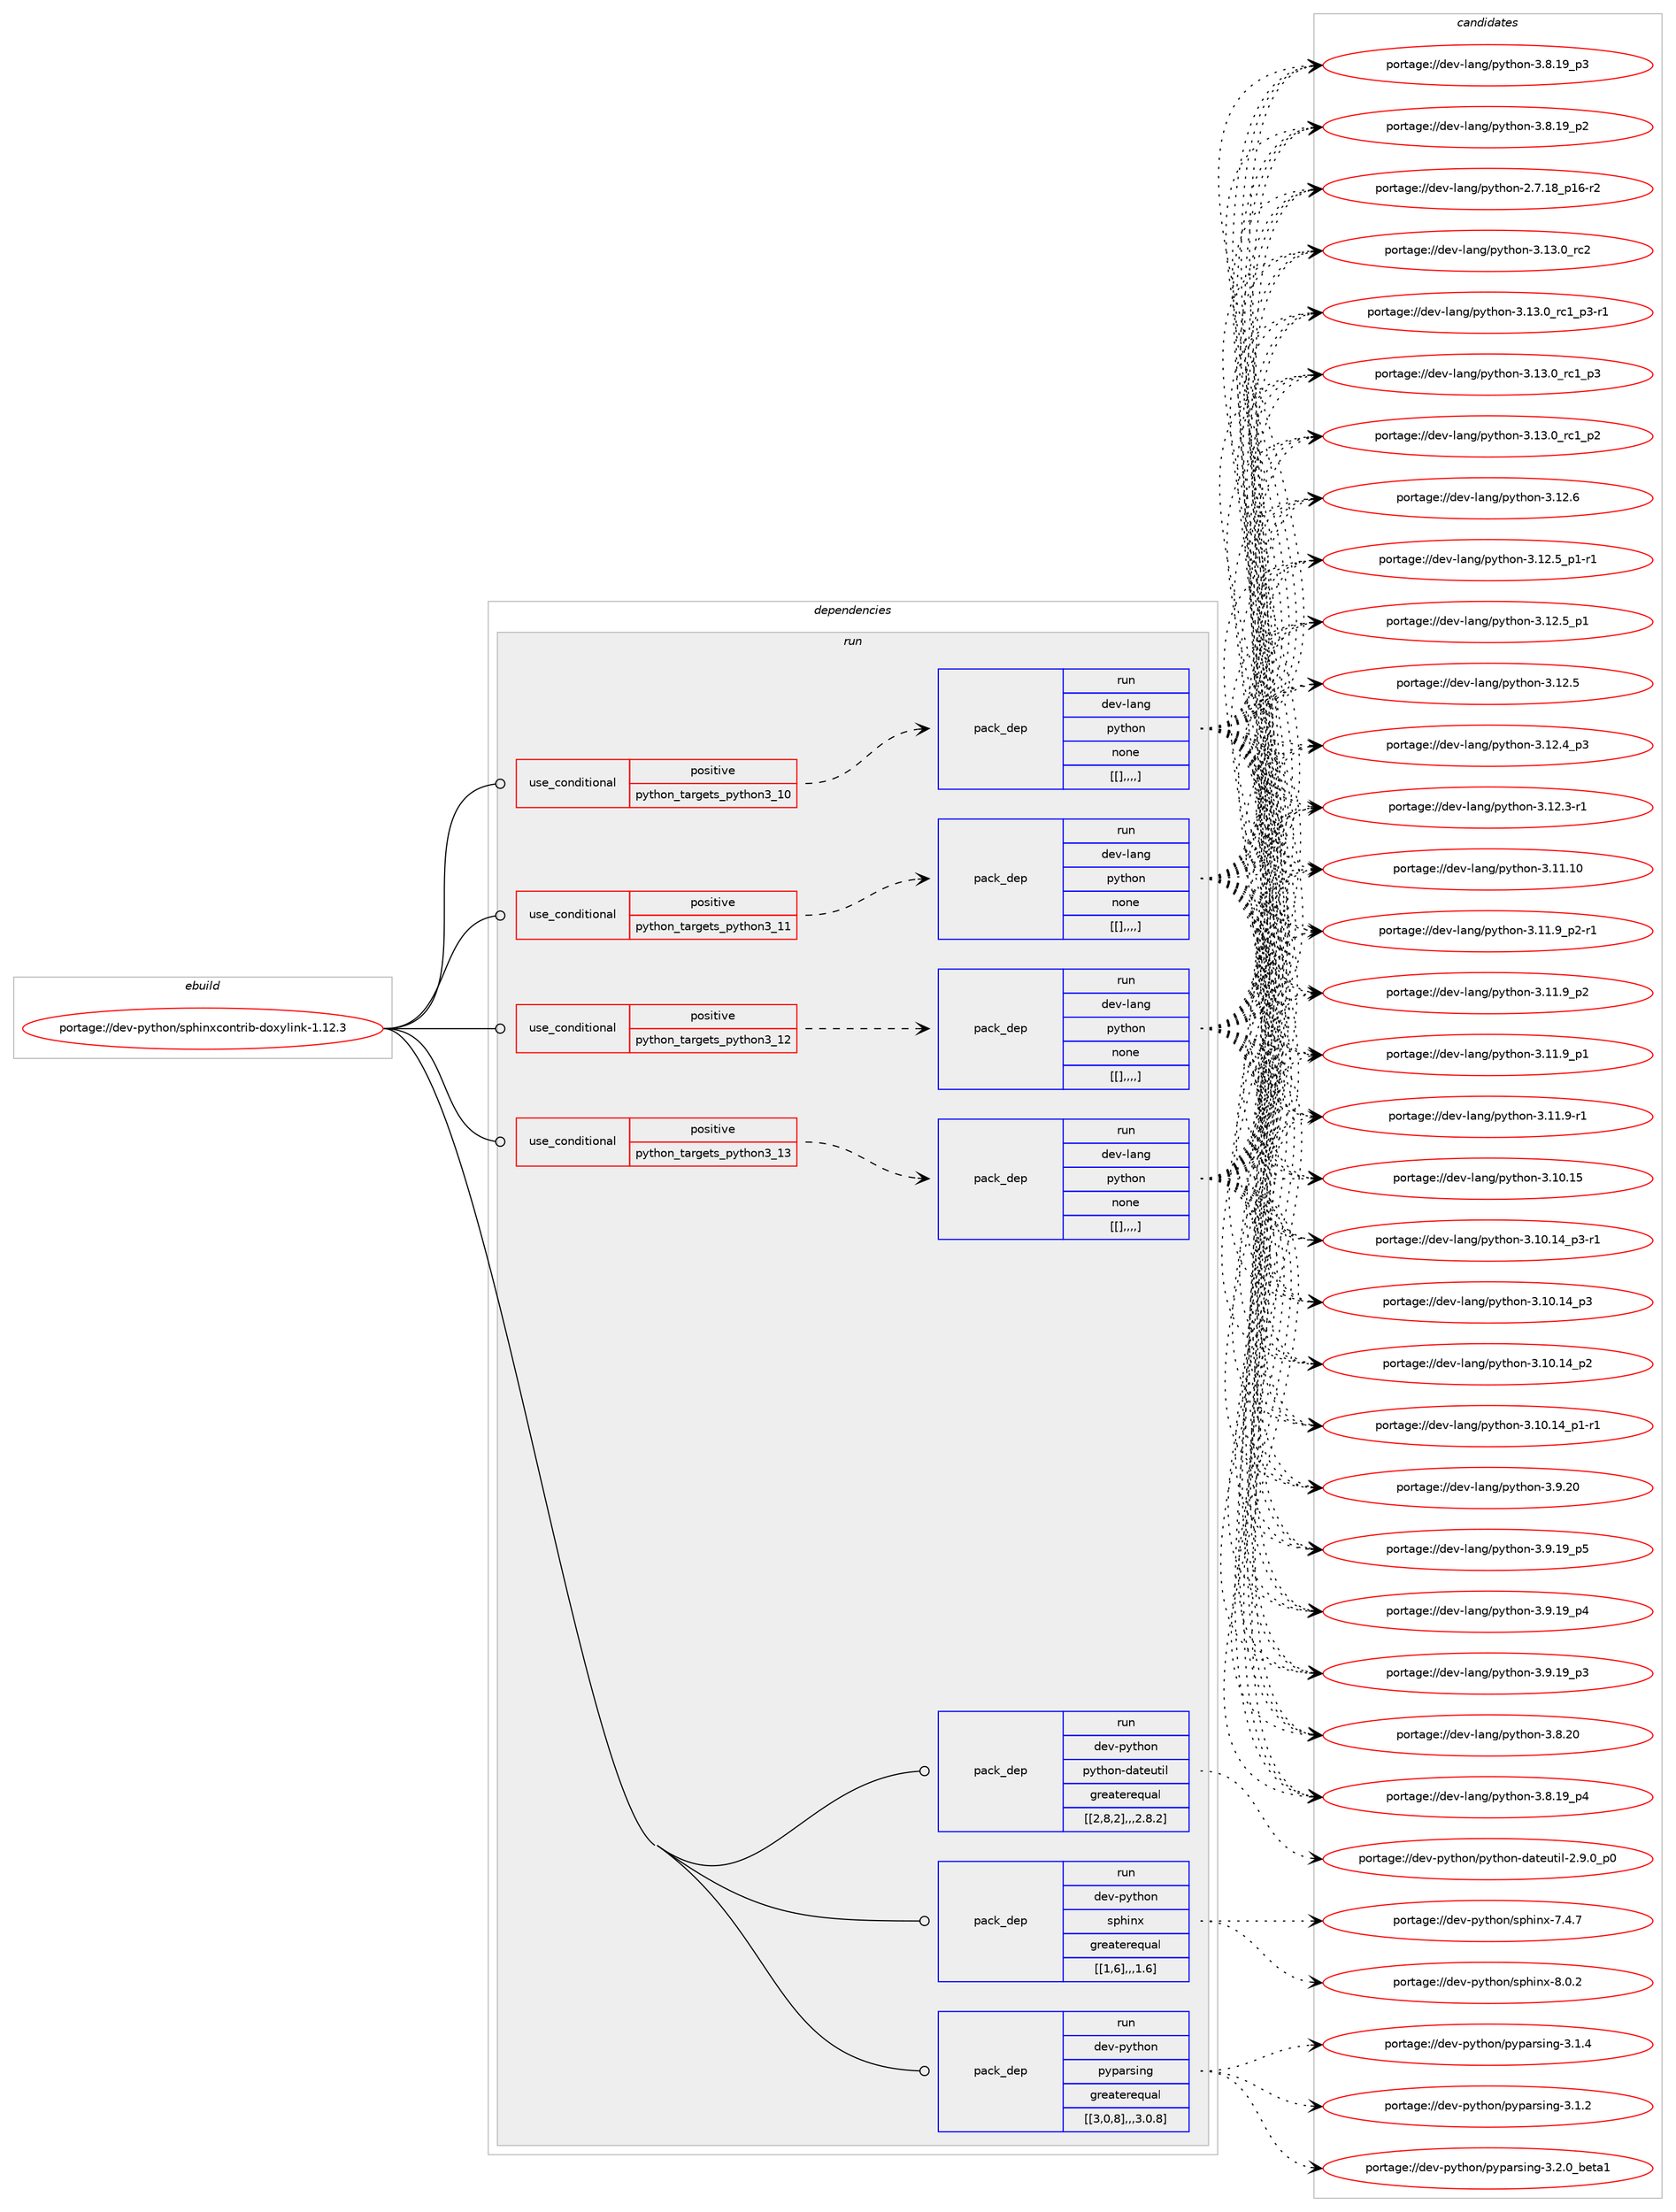 digraph prolog {

# *************
# Graph options
# *************

newrank=true;
concentrate=true;
compound=true;
graph [rankdir=LR,fontname=Helvetica,fontsize=10,ranksep=1.5];#, ranksep=2.5, nodesep=0.2];
edge  [arrowhead=vee];
node  [fontname=Helvetica,fontsize=10];

# **********
# The ebuild
# **********

subgraph cluster_leftcol {
color=gray;
label=<<i>ebuild</i>>;
id [label="portage://dev-python/sphinxcontrib-doxylink-1.12.3", color=red, width=4, href="../dev-python/sphinxcontrib-doxylink-1.12.3.svg"];
}

# ****************
# The dependencies
# ****************

subgraph cluster_midcol {
color=gray;
label=<<i>dependencies</i>>;
subgraph cluster_compile {
fillcolor="#eeeeee";
style=filled;
label=<<i>compile</i>>;
}
subgraph cluster_compileandrun {
fillcolor="#eeeeee";
style=filled;
label=<<i>compile and run</i>>;
}
subgraph cluster_run {
fillcolor="#eeeeee";
style=filled;
label=<<i>run</i>>;
subgraph cond40908 {
dependency166258 [label=<<TABLE BORDER="0" CELLBORDER="1" CELLSPACING="0" CELLPADDING="4"><TR><TD ROWSPAN="3" CELLPADDING="10">use_conditional</TD></TR><TR><TD>positive</TD></TR><TR><TD>python_targets_python3_10</TD></TR></TABLE>>, shape=none, color=red];
subgraph pack124089 {
dependency166259 [label=<<TABLE BORDER="0" CELLBORDER="1" CELLSPACING="0" CELLPADDING="4" WIDTH="220"><TR><TD ROWSPAN="6" CELLPADDING="30">pack_dep</TD></TR><TR><TD WIDTH="110">run</TD></TR><TR><TD>dev-lang</TD></TR><TR><TD>python</TD></TR><TR><TD>none</TD></TR><TR><TD>[[],,,,]</TD></TR></TABLE>>, shape=none, color=blue];
}
dependency166258:e -> dependency166259:w [weight=20,style="dashed",arrowhead="vee"];
}
id:e -> dependency166258:w [weight=20,style="solid",arrowhead="odot"];
subgraph cond40909 {
dependency166260 [label=<<TABLE BORDER="0" CELLBORDER="1" CELLSPACING="0" CELLPADDING="4"><TR><TD ROWSPAN="3" CELLPADDING="10">use_conditional</TD></TR><TR><TD>positive</TD></TR><TR><TD>python_targets_python3_11</TD></TR></TABLE>>, shape=none, color=red];
subgraph pack124090 {
dependency166261 [label=<<TABLE BORDER="0" CELLBORDER="1" CELLSPACING="0" CELLPADDING="4" WIDTH="220"><TR><TD ROWSPAN="6" CELLPADDING="30">pack_dep</TD></TR><TR><TD WIDTH="110">run</TD></TR><TR><TD>dev-lang</TD></TR><TR><TD>python</TD></TR><TR><TD>none</TD></TR><TR><TD>[[],,,,]</TD></TR></TABLE>>, shape=none, color=blue];
}
dependency166260:e -> dependency166261:w [weight=20,style="dashed",arrowhead="vee"];
}
id:e -> dependency166260:w [weight=20,style="solid",arrowhead="odot"];
subgraph cond40910 {
dependency166262 [label=<<TABLE BORDER="0" CELLBORDER="1" CELLSPACING="0" CELLPADDING="4"><TR><TD ROWSPAN="3" CELLPADDING="10">use_conditional</TD></TR><TR><TD>positive</TD></TR><TR><TD>python_targets_python3_12</TD></TR></TABLE>>, shape=none, color=red];
subgraph pack124091 {
dependency166263 [label=<<TABLE BORDER="0" CELLBORDER="1" CELLSPACING="0" CELLPADDING="4" WIDTH="220"><TR><TD ROWSPAN="6" CELLPADDING="30">pack_dep</TD></TR><TR><TD WIDTH="110">run</TD></TR><TR><TD>dev-lang</TD></TR><TR><TD>python</TD></TR><TR><TD>none</TD></TR><TR><TD>[[],,,,]</TD></TR></TABLE>>, shape=none, color=blue];
}
dependency166262:e -> dependency166263:w [weight=20,style="dashed",arrowhead="vee"];
}
id:e -> dependency166262:w [weight=20,style="solid",arrowhead="odot"];
subgraph cond40911 {
dependency166264 [label=<<TABLE BORDER="0" CELLBORDER="1" CELLSPACING="0" CELLPADDING="4"><TR><TD ROWSPAN="3" CELLPADDING="10">use_conditional</TD></TR><TR><TD>positive</TD></TR><TR><TD>python_targets_python3_13</TD></TR></TABLE>>, shape=none, color=red];
subgraph pack124092 {
dependency166265 [label=<<TABLE BORDER="0" CELLBORDER="1" CELLSPACING="0" CELLPADDING="4" WIDTH="220"><TR><TD ROWSPAN="6" CELLPADDING="30">pack_dep</TD></TR><TR><TD WIDTH="110">run</TD></TR><TR><TD>dev-lang</TD></TR><TR><TD>python</TD></TR><TR><TD>none</TD></TR><TR><TD>[[],,,,]</TD></TR></TABLE>>, shape=none, color=blue];
}
dependency166264:e -> dependency166265:w [weight=20,style="dashed",arrowhead="vee"];
}
id:e -> dependency166264:w [weight=20,style="solid",arrowhead="odot"];
subgraph pack124093 {
dependency166266 [label=<<TABLE BORDER="0" CELLBORDER="1" CELLSPACING="0" CELLPADDING="4" WIDTH="220"><TR><TD ROWSPAN="6" CELLPADDING="30">pack_dep</TD></TR><TR><TD WIDTH="110">run</TD></TR><TR><TD>dev-python</TD></TR><TR><TD>pyparsing</TD></TR><TR><TD>greaterequal</TD></TR><TR><TD>[[3,0,8],,,3.0.8]</TD></TR></TABLE>>, shape=none, color=blue];
}
id:e -> dependency166266:w [weight=20,style="solid",arrowhead="odot"];
subgraph pack124094 {
dependency166267 [label=<<TABLE BORDER="0" CELLBORDER="1" CELLSPACING="0" CELLPADDING="4" WIDTH="220"><TR><TD ROWSPAN="6" CELLPADDING="30">pack_dep</TD></TR><TR><TD WIDTH="110">run</TD></TR><TR><TD>dev-python</TD></TR><TR><TD>python-dateutil</TD></TR><TR><TD>greaterequal</TD></TR><TR><TD>[[2,8,2],,,2.8.2]</TD></TR></TABLE>>, shape=none, color=blue];
}
id:e -> dependency166267:w [weight=20,style="solid",arrowhead="odot"];
subgraph pack124095 {
dependency166268 [label=<<TABLE BORDER="0" CELLBORDER="1" CELLSPACING="0" CELLPADDING="4" WIDTH="220"><TR><TD ROWSPAN="6" CELLPADDING="30">pack_dep</TD></TR><TR><TD WIDTH="110">run</TD></TR><TR><TD>dev-python</TD></TR><TR><TD>sphinx</TD></TR><TR><TD>greaterequal</TD></TR><TR><TD>[[1,6],,,1.6]</TD></TR></TABLE>>, shape=none, color=blue];
}
id:e -> dependency166268:w [weight=20,style="solid",arrowhead="odot"];
}
}

# **************
# The candidates
# **************

subgraph cluster_choices {
rank=same;
color=gray;
label=<<i>candidates</i>>;

subgraph choice124089 {
color=black;
nodesep=1;
choice10010111845108971101034711212111610411111045514649514648951149950 [label="portage://dev-lang/python-3.13.0_rc2", color=red, width=4,href="../dev-lang/python-3.13.0_rc2.svg"];
choice1001011184510897110103471121211161041111104551464951464895114994995112514511449 [label="portage://dev-lang/python-3.13.0_rc1_p3-r1", color=red, width=4,href="../dev-lang/python-3.13.0_rc1_p3-r1.svg"];
choice100101118451089711010347112121116104111110455146495146489511499499511251 [label="portage://dev-lang/python-3.13.0_rc1_p3", color=red, width=4,href="../dev-lang/python-3.13.0_rc1_p3.svg"];
choice100101118451089711010347112121116104111110455146495146489511499499511250 [label="portage://dev-lang/python-3.13.0_rc1_p2", color=red, width=4,href="../dev-lang/python-3.13.0_rc1_p2.svg"];
choice10010111845108971101034711212111610411111045514649504654 [label="portage://dev-lang/python-3.12.6", color=red, width=4,href="../dev-lang/python-3.12.6.svg"];
choice1001011184510897110103471121211161041111104551464950465395112494511449 [label="portage://dev-lang/python-3.12.5_p1-r1", color=red, width=4,href="../dev-lang/python-3.12.5_p1-r1.svg"];
choice100101118451089711010347112121116104111110455146495046539511249 [label="portage://dev-lang/python-3.12.5_p1", color=red, width=4,href="../dev-lang/python-3.12.5_p1.svg"];
choice10010111845108971101034711212111610411111045514649504653 [label="portage://dev-lang/python-3.12.5", color=red, width=4,href="../dev-lang/python-3.12.5.svg"];
choice100101118451089711010347112121116104111110455146495046529511251 [label="portage://dev-lang/python-3.12.4_p3", color=red, width=4,href="../dev-lang/python-3.12.4_p3.svg"];
choice100101118451089711010347112121116104111110455146495046514511449 [label="portage://dev-lang/python-3.12.3-r1", color=red, width=4,href="../dev-lang/python-3.12.3-r1.svg"];
choice1001011184510897110103471121211161041111104551464949464948 [label="portage://dev-lang/python-3.11.10", color=red, width=4,href="../dev-lang/python-3.11.10.svg"];
choice1001011184510897110103471121211161041111104551464949465795112504511449 [label="portage://dev-lang/python-3.11.9_p2-r1", color=red, width=4,href="../dev-lang/python-3.11.9_p2-r1.svg"];
choice100101118451089711010347112121116104111110455146494946579511250 [label="portage://dev-lang/python-3.11.9_p2", color=red, width=4,href="../dev-lang/python-3.11.9_p2.svg"];
choice100101118451089711010347112121116104111110455146494946579511249 [label="portage://dev-lang/python-3.11.9_p1", color=red, width=4,href="../dev-lang/python-3.11.9_p1.svg"];
choice100101118451089711010347112121116104111110455146494946574511449 [label="portage://dev-lang/python-3.11.9-r1", color=red, width=4,href="../dev-lang/python-3.11.9-r1.svg"];
choice1001011184510897110103471121211161041111104551464948464953 [label="portage://dev-lang/python-3.10.15", color=red, width=4,href="../dev-lang/python-3.10.15.svg"];
choice100101118451089711010347112121116104111110455146494846495295112514511449 [label="portage://dev-lang/python-3.10.14_p3-r1", color=red, width=4,href="../dev-lang/python-3.10.14_p3-r1.svg"];
choice10010111845108971101034711212111610411111045514649484649529511251 [label="portage://dev-lang/python-3.10.14_p3", color=red, width=4,href="../dev-lang/python-3.10.14_p3.svg"];
choice10010111845108971101034711212111610411111045514649484649529511250 [label="portage://dev-lang/python-3.10.14_p2", color=red, width=4,href="../dev-lang/python-3.10.14_p2.svg"];
choice100101118451089711010347112121116104111110455146494846495295112494511449 [label="portage://dev-lang/python-3.10.14_p1-r1", color=red, width=4,href="../dev-lang/python-3.10.14_p1-r1.svg"];
choice10010111845108971101034711212111610411111045514657465048 [label="portage://dev-lang/python-3.9.20", color=red, width=4,href="../dev-lang/python-3.9.20.svg"];
choice100101118451089711010347112121116104111110455146574649579511253 [label="portage://dev-lang/python-3.9.19_p5", color=red, width=4,href="../dev-lang/python-3.9.19_p5.svg"];
choice100101118451089711010347112121116104111110455146574649579511252 [label="portage://dev-lang/python-3.9.19_p4", color=red, width=4,href="../dev-lang/python-3.9.19_p4.svg"];
choice100101118451089711010347112121116104111110455146574649579511251 [label="portage://dev-lang/python-3.9.19_p3", color=red, width=4,href="../dev-lang/python-3.9.19_p3.svg"];
choice10010111845108971101034711212111610411111045514656465048 [label="portage://dev-lang/python-3.8.20", color=red, width=4,href="../dev-lang/python-3.8.20.svg"];
choice100101118451089711010347112121116104111110455146564649579511252 [label="portage://dev-lang/python-3.8.19_p4", color=red, width=4,href="../dev-lang/python-3.8.19_p4.svg"];
choice100101118451089711010347112121116104111110455146564649579511251 [label="portage://dev-lang/python-3.8.19_p3", color=red, width=4,href="../dev-lang/python-3.8.19_p3.svg"];
choice100101118451089711010347112121116104111110455146564649579511250 [label="portage://dev-lang/python-3.8.19_p2", color=red, width=4,href="../dev-lang/python-3.8.19_p2.svg"];
choice100101118451089711010347112121116104111110455046554649569511249544511450 [label="portage://dev-lang/python-2.7.18_p16-r2", color=red, width=4,href="../dev-lang/python-2.7.18_p16-r2.svg"];
dependency166259:e -> choice10010111845108971101034711212111610411111045514649514648951149950:w [style=dotted,weight="100"];
dependency166259:e -> choice1001011184510897110103471121211161041111104551464951464895114994995112514511449:w [style=dotted,weight="100"];
dependency166259:e -> choice100101118451089711010347112121116104111110455146495146489511499499511251:w [style=dotted,weight="100"];
dependency166259:e -> choice100101118451089711010347112121116104111110455146495146489511499499511250:w [style=dotted,weight="100"];
dependency166259:e -> choice10010111845108971101034711212111610411111045514649504654:w [style=dotted,weight="100"];
dependency166259:e -> choice1001011184510897110103471121211161041111104551464950465395112494511449:w [style=dotted,weight="100"];
dependency166259:e -> choice100101118451089711010347112121116104111110455146495046539511249:w [style=dotted,weight="100"];
dependency166259:e -> choice10010111845108971101034711212111610411111045514649504653:w [style=dotted,weight="100"];
dependency166259:e -> choice100101118451089711010347112121116104111110455146495046529511251:w [style=dotted,weight="100"];
dependency166259:e -> choice100101118451089711010347112121116104111110455146495046514511449:w [style=dotted,weight="100"];
dependency166259:e -> choice1001011184510897110103471121211161041111104551464949464948:w [style=dotted,weight="100"];
dependency166259:e -> choice1001011184510897110103471121211161041111104551464949465795112504511449:w [style=dotted,weight="100"];
dependency166259:e -> choice100101118451089711010347112121116104111110455146494946579511250:w [style=dotted,weight="100"];
dependency166259:e -> choice100101118451089711010347112121116104111110455146494946579511249:w [style=dotted,weight="100"];
dependency166259:e -> choice100101118451089711010347112121116104111110455146494946574511449:w [style=dotted,weight="100"];
dependency166259:e -> choice1001011184510897110103471121211161041111104551464948464953:w [style=dotted,weight="100"];
dependency166259:e -> choice100101118451089711010347112121116104111110455146494846495295112514511449:w [style=dotted,weight="100"];
dependency166259:e -> choice10010111845108971101034711212111610411111045514649484649529511251:w [style=dotted,weight="100"];
dependency166259:e -> choice10010111845108971101034711212111610411111045514649484649529511250:w [style=dotted,weight="100"];
dependency166259:e -> choice100101118451089711010347112121116104111110455146494846495295112494511449:w [style=dotted,weight="100"];
dependency166259:e -> choice10010111845108971101034711212111610411111045514657465048:w [style=dotted,weight="100"];
dependency166259:e -> choice100101118451089711010347112121116104111110455146574649579511253:w [style=dotted,weight="100"];
dependency166259:e -> choice100101118451089711010347112121116104111110455146574649579511252:w [style=dotted,weight="100"];
dependency166259:e -> choice100101118451089711010347112121116104111110455146574649579511251:w [style=dotted,weight="100"];
dependency166259:e -> choice10010111845108971101034711212111610411111045514656465048:w [style=dotted,weight="100"];
dependency166259:e -> choice100101118451089711010347112121116104111110455146564649579511252:w [style=dotted,weight="100"];
dependency166259:e -> choice100101118451089711010347112121116104111110455146564649579511251:w [style=dotted,weight="100"];
dependency166259:e -> choice100101118451089711010347112121116104111110455146564649579511250:w [style=dotted,weight="100"];
dependency166259:e -> choice100101118451089711010347112121116104111110455046554649569511249544511450:w [style=dotted,weight="100"];
}
subgraph choice124090 {
color=black;
nodesep=1;
choice10010111845108971101034711212111610411111045514649514648951149950 [label="portage://dev-lang/python-3.13.0_rc2", color=red, width=4,href="../dev-lang/python-3.13.0_rc2.svg"];
choice1001011184510897110103471121211161041111104551464951464895114994995112514511449 [label="portage://dev-lang/python-3.13.0_rc1_p3-r1", color=red, width=4,href="../dev-lang/python-3.13.0_rc1_p3-r1.svg"];
choice100101118451089711010347112121116104111110455146495146489511499499511251 [label="portage://dev-lang/python-3.13.0_rc1_p3", color=red, width=4,href="../dev-lang/python-3.13.0_rc1_p3.svg"];
choice100101118451089711010347112121116104111110455146495146489511499499511250 [label="portage://dev-lang/python-3.13.0_rc1_p2", color=red, width=4,href="../dev-lang/python-3.13.0_rc1_p2.svg"];
choice10010111845108971101034711212111610411111045514649504654 [label="portage://dev-lang/python-3.12.6", color=red, width=4,href="../dev-lang/python-3.12.6.svg"];
choice1001011184510897110103471121211161041111104551464950465395112494511449 [label="portage://dev-lang/python-3.12.5_p1-r1", color=red, width=4,href="../dev-lang/python-3.12.5_p1-r1.svg"];
choice100101118451089711010347112121116104111110455146495046539511249 [label="portage://dev-lang/python-3.12.5_p1", color=red, width=4,href="../dev-lang/python-3.12.5_p1.svg"];
choice10010111845108971101034711212111610411111045514649504653 [label="portage://dev-lang/python-3.12.5", color=red, width=4,href="../dev-lang/python-3.12.5.svg"];
choice100101118451089711010347112121116104111110455146495046529511251 [label="portage://dev-lang/python-3.12.4_p3", color=red, width=4,href="../dev-lang/python-3.12.4_p3.svg"];
choice100101118451089711010347112121116104111110455146495046514511449 [label="portage://dev-lang/python-3.12.3-r1", color=red, width=4,href="../dev-lang/python-3.12.3-r1.svg"];
choice1001011184510897110103471121211161041111104551464949464948 [label="portage://dev-lang/python-3.11.10", color=red, width=4,href="../dev-lang/python-3.11.10.svg"];
choice1001011184510897110103471121211161041111104551464949465795112504511449 [label="portage://dev-lang/python-3.11.9_p2-r1", color=red, width=4,href="../dev-lang/python-3.11.9_p2-r1.svg"];
choice100101118451089711010347112121116104111110455146494946579511250 [label="portage://dev-lang/python-3.11.9_p2", color=red, width=4,href="../dev-lang/python-3.11.9_p2.svg"];
choice100101118451089711010347112121116104111110455146494946579511249 [label="portage://dev-lang/python-3.11.9_p1", color=red, width=4,href="../dev-lang/python-3.11.9_p1.svg"];
choice100101118451089711010347112121116104111110455146494946574511449 [label="portage://dev-lang/python-3.11.9-r1", color=red, width=4,href="../dev-lang/python-3.11.9-r1.svg"];
choice1001011184510897110103471121211161041111104551464948464953 [label="portage://dev-lang/python-3.10.15", color=red, width=4,href="../dev-lang/python-3.10.15.svg"];
choice100101118451089711010347112121116104111110455146494846495295112514511449 [label="portage://dev-lang/python-3.10.14_p3-r1", color=red, width=4,href="../dev-lang/python-3.10.14_p3-r1.svg"];
choice10010111845108971101034711212111610411111045514649484649529511251 [label="portage://dev-lang/python-3.10.14_p3", color=red, width=4,href="../dev-lang/python-3.10.14_p3.svg"];
choice10010111845108971101034711212111610411111045514649484649529511250 [label="portage://dev-lang/python-3.10.14_p2", color=red, width=4,href="../dev-lang/python-3.10.14_p2.svg"];
choice100101118451089711010347112121116104111110455146494846495295112494511449 [label="portage://dev-lang/python-3.10.14_p1-r1", color=red, width=4,href="../dev-lang/python-3.10.14_p1-r1.svg"];
choice10010111845108971101034711212111610411111045514657465048 [label="portage://dev-lang/python-3.9.20", color=red, width=4,href="../dev-lang/python-3.9.20.svg"];
choice100101118451089711010347112121116104111110455146574649579511253 [label="portage://dev-lang/python-3.9.19_p5", color=red, width=4,href="../dev-lang/python-3.9.19_p5.svg"];
choice100101118451089711010347112121116104111110455146574649579511252 [label="portage://dev-lang/python-3.9.19_p4", color=red, width=4,href="../dev-lang/python-3.9.19_p4.svg"];
choice100101118451089711010347112121116104111110455146574649579511251 [label="portage://dev-lang/python-3.9.19_p3", color=red, width=4,href="../dev-lang/python-3.9.19_p3.svg"];
choice10010111845108971101034711212111610411111045514656465048 [label="portage://dev-lang/python-3.8.20", color=red, width=4,href="../dev-lang/python-3.8.20.svg"];
choice100101118451089711010347112121116104111110455146564649579511252 [label="portage://dev-lang/python-3.8.19_p4", color=red, width=4,href="../dev-lang/python-3.8.19_p4.svg"];
choice100101118451089711010347112121116104111110455146564649579511251 [label="portage://dev-lang/python-3.8.19_p3", color=red, width=4,href="../dev-lang/python-3.8.19_p3.svg"];
choice100101118451089711010347112121116104111110455146564649579511250 [label="portage://dev-lang/python-3.8.19_p2", color=red, width=4,href="../dev-lang/python-3.8.19_p2.svg"];
choice100101118451089711010347112121116104111110455046554649569511249544511450 [label="portage://dev-lang/python-2.7.18_p16-r2", color=red, width=4,href="../dev-lang/python-2.7.18_p16-r2.svg"];
dependency166261:e -> choice10010111845108971101034711212111610411111045514649514648951149950:w [style=dotted,weight="100"];
dependency166261:e -> choice1001011184510897110103471121211161041111104551464951464895114994995112514511449:w [style=dotted,weight="100"];
dependency166261:e -> choice100101118451089711010347112121116104111110455146495146489511499499511251:w [style=dotted,weight="100"];
dependency166261:e -> choice100101118451089711010347112121116104111110455146495146489511499499511250:w [style=dotted,weight="100"];
dependency166261:e -> choice10010111845108971101034711212111610411111045514649504654:w [style=dotted,weight="100"];
dependency166261:e -> choice1001011184510897110103471121211161041111104551464950465395112494511449:w [style=dotted,weight="100"];
dependency166261:e -> choice100101118451089711010347112121116104111110455146495046539511249:w [style=dotted,weight="100"];
dependency166261:e -> choice10010111845108971101034711212111610411111045514649504653:w [style=dotted,weight="100"];
dependency166261:e -> choice100101118451089711010347112121116104111110455146495046529511251:w [style=dotted,weight="100"];
dependency166261:e -> choice100101118451089711010347112121116104111110455146495046514511449:w [style=dotted,weight="100"];
dependency166261:e -> choice1001011184510897110103471121211161041111104551464949464948:w [style=dotted,weight="100"];
dependency166261:e -> choice1001011184510897110103471121211161041111104551464949465795112504511449:w [style=dotted,weight="100"];
dependency166261:e -> choice100101118451089711010347112121116104111110455146494946579511250:w [style=dotted,weight="100"];
dependency166261:e -> choice100101118451089711010347112121116104111110455146494946579511249:w [style=dotted,weight="100"];
dependency166261:e -> choice100101118451089711010347112121116104111110455146494946574511449:w [style=dotted,weight="100"];
dependency166261:e -> choice1001011184510897110103471121211161041111104551464948464953:w [style=dotted,weight="100"];
dependency166261:e -> choice100101118451089711010347112121116104111110455146494846495295112514511449:w [style=dotted,weight="100"];
dependency166261:e -> choice10010111845108971101034711212111610411111045514649484649529511251:w [style=dotted,weight="100"];
dependency166261:e -> choice10010111845108971101034711212111610411111045514649484649529511250:w [style=dotted,weight="100"];
dependency166261:e -> choice100101118451089711010347112121116104111110455146494846495295112494511449:w [style=dotted,weight="100"];
dependency166261:e -> choice10010111845108971101034711212111610411111045514657465048:w [style=dotted,weight="100"];
dependency166261:e -> choice100101118451089711010347112121116104111110455146574649579511253:w [style=dotted,weight="100"];
dependency166261:e -> choice100101118451089711010347112121116104111110455146574649579511252:w [style=dotted,weight="100"];
dependency166261:e -> choice100101118451089711010347112121116104111110455146574649579511251:w [style=dotted,weight="100"];
dependency166261:e -> choice10010111845108971101034711212111610411111045514656465048:w [style=dotted,weight="100"];
dependency166261:e -> choice100101118451089711010347112121116104111110455146564649579511252:w [style=dotted,weight="100"];
dependency166261:e -> choice100101118451089711010347112121116104111110455146564649579511251:w [style=dotted,weight="100"];
dependency166261:e -> choice100101118451089711010347112121116104111110455146564649579511250:w [style=dotted,weight="100"];
dependency166261:e -> choice100101118451089711010347112121116104111110455046554649569511249544511450:w [style=dotted,weight="100"];
}
subgraph choice124091 {
color=black;
nodesep=1;
choice10010111845108971101034711212111610411111045514649514648951149950 [label="portage://dev-lang/python-3.13.0_rc2", color=red, width=4,href="../dev-lang/python-3.13.0_rc2.svg"];
choice1001011184510897110103471121211161041111104551464951464895114994995112514511449 [label="portage://dev-lang/python-3.13.0_rc1_p3-r1", color=red, width=4,href="../dev-lang/python-3.13.0_rc1_p3-r1.svg"];
choice100101118451089711010347112121116104111110455146495146489511499499511251 [label="portage://dev-lang/python-3.13.0_rc1_p3", color=red, width=4,href="../dev-lang/python-3.13.0_rc1_p3.svg"];
choice100101118451089711010347112121116104111110455146495146489511499499511250 [label="portage://dev-lang/python-3.13.0_rc1_p2", color=red, width=4,href="../dev-lang/python-3.13.0_rc1_p2.svg"];
choice10010111845108971101034711212111610411111045514649504654 [label="portage://dev-lang/python-3.12.6", color=red, width=4,href="../dev-lang/python-3.12.6.svg"];
choice1001011184510897110103471121211161041111104551464950465395112494511449 [label="portage://dev-lang/python-3.12.5_p1-r1", color=red, width=4,href="../dev-lang/python-3.12.5_p1-r1.svg"];
choice100101118451089711010347112121116104111110455146495046539511249 [label="portage://dev-lang/python-3.12.5_p1", color=red, width=4,href="../dev-lang/python-3.12.5_p1.svg"];
choice10010111845108971101034711212111610411111045514649504653 [label="portage://dev-lang/python-3.12.5", color=red, width=4,href="../dev-lang/python-3.12.5.svg"];
choice100101118451089711010347112121116104111110455146495046529511251 [label="portage://dev-lang/python-3.12.4_p3", color=red, width=4,href="../dev-lang/python-3.12.4_p3.svg"];
choice100101118451089711010347112121116104111110455146495046514511449 [label="portage://dev-lang/python-3.12.3-r1", color=red, width=4,href="../dev-lang/python-3.12.3-r1.svg"];
choice1001011184510897110103471121211161041111104551464949464948 [label="portage://dev-lang/python-3.11.10", color=red, width=4,href="../dev-lang/python-3.11.10.svg"];
choice1001011184510897110103471121211161041111104551464949465795112504511449 [label="portage://dev-lang/python-3.11.9_p2-r1", color=red, width=4,href="../dev-lang/python-3.11.9_p2-r1.svg"];
choice100101118451089711010347112121116104111110455146494946579511250 [label="portage://dev-lang/python-3.11.9_p2", color=red, width=4,href="../dev-lang/python-3.11.9_p2.svg"];
choice100101118451089711010347112121116104111110455146494946579511249 [label="portage://dev-lang/python-3.11.9_p1", color=red, width=4,href="../dev-lang/python-3.11.9_p1.svg"];
choice100101118451089711010347112121116104111110455146494946574511449 [label="portage://dev-lang/python-3.11.9-r1", color=red, width=4,href="../dev-lang/python-3.11.9-r1.svg"];
choice1001011184510897110103471121211161041111104551464948464953 [label="portage://dev-lang/python-3.10.15", color=red, width=4,href="../dev-lang/python-3.10.15.svg"];
choice100101118451089711010347112121116104111110455146494846495295112514511449 [label="portage://dev-lang/python-3.10.14_p3-r1", color=red, width=4,href="../dev-lang/python-3.10.14_p3-r1.svg"];
choice10010111845108971101034711212111610411111045514649484649529511251 [label="portage://dev-lang/python-3.10.14_p3", color=red, width=4,href="../dev-lang/python-3.10.14_p3.svg"];
choice10010111845108971101034711212111610411111045514649484649529511250 [label="portage://dev-lang/python-3.10.14_p2", color=red, width=4,href="../dev-lang/python-3.10.14_p2.svg"];
choice100101118451089711010347112121116104111110455146494846495295112494511449 [label="portage://dev-lang/python-3.10.14_p1-r1", color=red, width=4,href="../dev-lang/python-3.10.14_p1-r1.svg"];
choice10010111845108971101034711212111610411111045514657465048 [label="portage://dev-lang/python-3.9.20", color=red, width=4,href="../dev-lang/python-3.9.20.svg"];
choice100101118451089711010347112121116104111110455146574649579511253 [label="portage://dev-lang/python-3.9.19_p5", color=red, width=4,href="../dev-lang/python-3.9.19_p5.svg"];
choice100101118451089711010347112121116104111110455146574649579511252 [label="portage://dev-lang/python-3.9.19_p4", color=red, width=4,href="../dev-lang/python-3.9.19_p4.svg"];
choice100101118451089711010347112121116104111110455146574649579511251 [label="portage://dev-lang/python-3.9.19_p3", color=red, width=4,href="../dev-lang/python-3.9.19_p3.svg"];
choice10010111845108971101034711212111610411111045514656465048 [label="portage://dev-lang/python-3.8.20", color=red, width=4,href="../dev-lang/python-3.8.20.svg"];
choice100101118451089711010347112121116104111110455146564649579511252 [label="portage://dev-lang/python-3.8.19_p4", color=red, width=4,href="../dev-lang/python-3.8.19_p4.svg"];
choice100101118451089711010347112121116104111110455146564649579511251 [label="portage://dev-lang/python-3.8.19_p3", color=red, width=4,href="../dev-lang/python-3.8.19_p3.svg"];
choice100101118451089711010347112121116104111110455146564649579511250 [label="portage://dev-lang/python-3.8.19_p2", color=red, width=4,href="../dev-lang/python-3.8.19_p2.svg"];
choice100101118451089711010347112121116104111110455046554649569511249544511450 [label="portage://dev-lang/python-2.7.18_p16-r2", color=red, width=4,href="../dev-lang/python-2.7.18_p16-r2.svg"];
dependency166263:e -> choice10010111845108971101034711212111610411111045514649514648951149950:w [style=dotted,weight="100"];
dependency166263:e -> choice1001011184510897110103471121211161041111104551464951464895114994995112514511449:w [style=dotted,weight="100"];
dependency166263:e -> choice100101118451089711010347112121116104111110455146495146489511499499511251:w [style=dotted,weight="100"];
dependency166263:e -> choice100101118451089711010347112121116104111110455146495146489511499499511250:w [style=dotted,weight="100"];
dependency166263:e -> choice10010111845108971101034711212111610411111045514649504654:w [style=dotted,weight="100"];
dependency166263:e -> choice1001011184510897110103471121211161041111104551464950465395112494511449:w [style=dotted,weight="100"];
dependency166263:e -> choice100101118451089711010347112121116104111110455146495046539511249:w [style=dotted,weight="100"];
dependency166263:e -> choice10010111845108971101034711212111610411111045514649504653:w [style=dotted,weight="100"];
dependency166263:e -> choice100101118451089711010347112121116104111110455146495046529511251:w [style=dotted,weight="100"];
dependency166263:e -> choice100101118451089711010347112121116104111110455146495046514511449:w [style=dotted,weight="100"];
dependency166263:e -> choice1001011184510897110103471121211161041111104551464949464948:w [style=dotted,weight="100"];
dependency166263:e -> choice1001011184510897110103471121211161041111104551464949465795112504511449:w [style=dotted,weight="100"];
dependency166263:e -> choice100101118451089711010347112121116104111110455146494946579511250:w [style=dotted,weight="100"];
dependency166263:e -> choice100101118451089711010347112121116104111110455146494946579511249:w [style=dotted,weight="100"];
dependency166263:e -> choice100101118451089711010347112121116104111110455146494946574511449:w [style=dotted,weight="100"];
dependency166263:e -> choice1001011184510897110103471121211161041111104551464948464953:w [style=dotted,weight="100"];
dependency166263:e -> choice100101118451089711010347112121116104111110455146494846495295112514511449:w [style=dotted,weight="100"];
dependency166263:e -> choice10010111845108971101034711212111610411111045514649484649529511251:w [style=dotted,weight="100"];
dependency166263:e -> choice10010111845108971101034711212111610411111045514649484649529511250:w [style=dotted,weight="100"];
dependency166263:e -> choice100101118451089711010347112121116104111110455146494846495295112494511449:w [style=dotted,weight="100"];
dependency166263:e -> choice10010111845108971101034711212111610411111045514657465048:w [style=dotted,weight="100"];
dependency166263:e -> choice100101118451089711010347112121116104111110455146574649579511253:w [style=dotted,weight="100"];
dependency166263:e -> choice100101118451089711010347112121116104111110455146574649579511252:w [style=dotted,weight="100"];
dependency166263:e -> choice100101118451089711010347112121116104111110455146574649579511251:w [style=dotted,weight="100"];
dependency166263:e -> choice10010111845108971101034711212111610411111045514656465048:w [style=dotted,weight="100"];
dependency166263:e -> choice100101118451089711010347112121116104111110455146564649579511252:w [style=dotted,weight="100"];
dependency166263:e -> choice100101118451089711010347112121116104111110455146564649579511251:w [style=dotted,weight="100"];
dependency166263:e -> choice100101118451089711010347112121116104111110455146564649579511250:w [style=dotted,weight="100"];
dependency166263:e -> choice100101118451089711010347112121116104111110455046554649569511249544511450:w [style=dotted,weight="100"];
}
subgraph choice124092 {
color=black;
nodesep=1;
choice10010111845108971101034711212111610411111045514649514648951149950 [label="portage://dev-lang/python-3.13.0_rc2", color=red, width=4,href="../dev-lang/python-3.13.0_rc2.svg"];
choice1001011184510897110103471121211161041111104551464951464895114994995112514511449 [label="portage://dev-lang/python-3.13.0_rc1_p3-r1", color=red, width=4,href="../dev-lang/python-3.13.0_rc1_p3-r1.svg"];
choice100101118451089711010347112121116104111110455146495146489511499499511251 [label="portage://dev-lang/python-3.13.0_rc1_p3", color=red, width=4,href="../dev-lang/python-3.13.0_rc1_p3.svg"];
choice100101118451089711010347112121116104111110455146495146489511499499511250 [label="portage://dev-lang/python-3.13.0_rc1_p2", color=red, width=4,href="../dev-lang/python-3.13.0_rc1_p2.svg"];
choice10010111845108971101034711212111610411111045514649504654 [label="portage://dev-lang/python-3.12.6", color=red, width=4,href="../dev-lang/python-3.12.6.svg"];
choice1001011184510897110103471121211161041111104551464950465395112494511449 [label="portage://dev-lang/python-3.12.5_p1-r1", color=red, width=4,href="../dev-lang/python-3.12.5_p1-r1.svg"];
choice100101118451089711010347112121116104111110455146495046539511249 [label="portage://dev-lang/python-3.12.5_p1", color=red, width=4,href="../dev-lang/python-3.12.5_p1.svg"];
choice10010111845108971101034711212111610411111045514649504653 [label="portage://dev-lang/python-3.12.5", color=red, width=4,href="../dev-lang/python-3.12.5.svg"];
choice100101118451089711010347112121116104111110455146495046529511251 [label="portage://dev-lang/python-3.12.4_p3", color=red, width=4,href="../dev-lang/python-3.12.4_p3.svg"];
choice100101118451089711010347112121116104111110455146495046514511449 [label="portage://dev-lang/python-3.12.3-r1", color=red, width=4,href="../dev-lang/python-3.12.3-r1.svg"];
choice1001011184510897110103471121211161041111104551464949464948 [label="portage://dev-lang/python-3.11.10", color=red, width=4,href="../dev-lang/python-3.11.10.svg"];
choice1001011184510897110103471121211161041111104551464949465795112504511449 [label="portage://dev-lang/python-3.11.9_p2-r1", color=red, width=4,href="../dev-lang/python-3.11.9_p2-r1.svg"];
choice100101118451089711010347112121116104111110455146494946579511250 [label="portage://dev-lang/python-3.11.9_p2", color=red, width=4,href="../dev-lang/python-3.11.9_p2.svg"];
choice100101118451089711010347112121116104111110455146494946579511249 [label="portage://dev-lang/python-3.11.9_p1", color=red, width=4,href="../dev-lang/python-3.11.9_p1.svg"];
choice100101118451089711010347112121116104111110455146494946574511449 [label="portage://dev-lang/python-3.11.9-r1", color=red, width=4,href="../dev-lang/python-3.11.9-r1.svg"];
choice1001011184510897110103471121211161041111104551464948464953 [label="portage://dev-lang/python-3.10.15", color=red, width=4,href="../dev-lang/python-3.10.15.svg"];
choice100101118451089711010347112121116104111110455146494846495295112514511449 [label="portage://dev-lang/python-3.10.14_p3-r1", color=red, width=4,href="../dev-lang/python-3.10.14_p3-r1.svg"];
choice10010111845108971101034711212111610411111045514649484649529511251 [label="portage://dev-lang/python-3.10.14_p3", color=red, width=4,href="../dev-lang/python-3.10.14_p3.svg"];
choice10010111845108971101034711212111610411111045514649484649529511250 [label="portage://dev-lang/python-3.10.14_p2", color=red, width=4,href="../dev-lang/python-3.10.14_p2.svg"];
choice100101118451089711010347112121116104111110455146494846495295112494511449 [label="portage://dev-lang/python-3.10.14_p1-r1", color=red, width=4,href="../dev-lang/python-3.10.14_p1-r1.svg"];
choice10010111845108971101034711212111610411111045514657465048 [label="portage://dev-lang/python-3.9.20", color=red, width=4,href="../dev-lang/python-3.9.20.svg"];
choice100101118451089711010347112121116104111110455146574649579511253 [label="portage://dev-lang/python-3.9.19_p5", color=red, width=4,href="../dev-lang/python-3.9.19_p5.svg"];
choice100101118451089711010347112121116104111110455146574649579511252 [label="portage://dev-lang/python-3.9.19_p4", color=red, width=4,href="../dev-lang/python-3.9.19_p4.svg"];
choice100101118451089711010347112121116104111110455146574649579511251 [label="portage://dev-lang/python-3.9.19_p3", color=red, width=4,href="../dev-lang/python-3.9.19_p3.svg"];
choice10010111845108971101034711212111610411111045514656465048 [label="portage://dev-lang/python-3.8.20", color=red, width=4,href="../dev-lang/python-3.8.20.svg"];
choice100101118451089711010347112121116104111110455146564649579511252 [label="portage://dev-lang/python-3.8.19_p4", color=red, width=4,href="../dev-lang/python-3.8.19_p4.svg"];
choice100101118451089711010347112121116104111110455146564649579511251 [label="portage://dev-lang/python-3.8.19_p3", color=red, width=4,href="../dev-lang/python-3.8.19_p3.svg"];
choice100101118451089711010347112121116104111110455146564649579511250 [label="portage://dev-lang/python-3.8.19_p2", color=red, width=4,href="../dev-lang/python-3.8.19_p2.svg"];
choice100101118451089711010347112121116104111110455046554649569511249544511450 [label="portage://dev-lang/python-2.7.18_p16-r2", color=red, width=4,href="../dev-lang/python-2.7.18_p16-r2.svg"];
dependency166265:e -> choice10010111845108971101034711212111610411111045514649514648951149950:w [style=dotted,weight="100"];
dependency166265:e -> choice1001011184510897110103471121211161041111104551464951464895114994995112514511449:w [style=dotted,weight="100"];
dependency166265:e -> choice100101118451089711010347112121116104111110455146495146489511499499511251:w [style=dotted,weight="100"];
dependency166265:e -> choice100101118451089711010347112121116104111110455146495146489511499499511250:w [style=dotted,weight="100"];
dependency166265:e -> choice10010111845108971101034711212111610411111045514649504654:w [style=dotted,weight="100"];
dependency166265:e -> choice1001011184510897110103471121211161041111104551464950465395112494511449:w [style=dotted,weight="100"];
dependency166265:e -> choice100101118451089711010347112121116104111110455146495046539511249:w [style=dotted,weight="100"];
dependency166265:e -> choice10010111845108971101034711212111610411111045514649504653:w [style=dotted,weight="100"];
dependency166265:e -> choice100101118451089711010347112121116104111110455146495046529511251:w [style=dotted,weight="100"];
dependency166265:e -> choice100101118451089711010347112121116104111110455146495046514511449:w [style=dotted,weight="100"];
dependency166265:e -> choice1001011184510897110103471121211161041111104551464949464948:w [style=dotted,weight="100"];
dependency166265:e -> choice1001011184510897110103471121211161041111104551464949465795112504511449:w [style=dotted,weight="100"];
dependency166265:e -> choice100101118451089711010347112121116104111110455146494946579511250:w [style=dotted,weight="100"];
dependency166265:e -> choice100101118451089711010347112121116104111110455146494946579511249:w [style=dotted,weight="100"];
dependency166265:e -> choice100101118451089711010347112121116104111110455146494946574511449:w [style=dotted,weight="100"];
dependency166265:e -> choice1001011184510897110103471121211161041111104551464948464953:w [style=dotted,weight="100"];
dependency166265:e -> choice100101118451089711010347112121116104111110455146494846495295112514511449:w [style=dotted,weight="100"];
dependency166265:e -> choice10010111845108971101034711212111610411111045514649484649529511251:w [style=dotted,weight="100"];
dependency166265:e -> choice10010111845108971101034711212111610411111045514649484649529511250:w [style=dotted,weight="100"];
dependency166265:e -> choice100101118451089711010347112121116104111110455146494846495295112494511449:w [style=dotted,weight="100"];
dependency166265:e -> choice10010111845108971101034711212111610411111045514657465048:w [style=dotted,weight="100"];
dependency166265:e -> choice100101118451089711010347112121116104111110455146574649579511253:w [style=dotted,weight="100"];
dependency166265:e -> choice100101118451089711010347112121116104111110455146574649579511252:w [style=dotted,weight="100"];
dependency166265:e -> choice100101118451089711010347112121116104111110455146574649579511251:w [style=dotted,weight="100"];
dependency166265:e -> choice10010111845108971101034711212111610411111045514656465048:w [style=dotted,weight="100"];
dependency166265:e -> choice100101118451089711010347112121116104111110455146564649579511252:w [style=dotted,weight="100"];
dependency166265:e -> choice100101118451089711010347112121116104111110455146564649579511251:w [style=dotted,weight="100"];
dependency166265:e -> choice100101118451089711010347112121116104111110455146564649579511250:w [style=dotted,weight="100"];
dependency166265:e -> choice100101118451089711010347112121116104111110455046554649569511249544511450:w [style=dotted,weight="100"];
}
subgraph choice124093 {
color=black;
nodesep=1;
choice10010111845112121116104111110471121211129711411510511010345514650464895981011169749 [label="portage://dev-python/pyparsing-3.2.0_beta1", color=red, width=4,href="../dev-python/pyparsing-3.2.0_beta1.svg"];
choice100101118451121211161041111104711212111297114115105110103455146494652 [label="portage://dev-python/pyparsing-3.1.4", color=red, width=4,href="../dev-python/pyparsing-3.1.4.svg"];
choice100101118451121211161041111104711212111297114115105110103455146494650 [label="portage://dev-python/pyparsing-3.1.2", color=red, width=4,href="../dev-python/pyparsing-3.1.2.svg"];
dependency166266:e -> choice10010111845112121116104111110471121211129711411510511010345514650464895981011169749:w [style=dotted,weight="100"];
dependency166266:e -> choice100101118451121211161041111104711212111297114115105110103455146494652:w [style=dotted,weight="100"];
dependency166266:e -> choice100101118451121211161041111104711212111297114115105110103455146494650:w [style=dotted,weight="100"];
}
subgraph choice124094 {
color=black;
nodesep=1;
choice100101118451121211161041111104711212111610411111045100971161011171161051084550465746489511248 [label="portage://dev-python/python-dateutil-2.9.0_p0", color=red, width=4,href="../dev-python/python-dateutil-2.9.0_p0.svg"];
dependency166267:e -> choice100101118451121211161041111104711212111610411111045100971161011171161051084550465746489511248:w [style=dotted,weight="100"];
}
subgraph choice124095 {
color=black;
nodesep=1;
choice1001011184511212111610411111047115112104105110120455646484650 [label="portage://dev-python/sphinx-8.0.2", color=red, width=4,href="../dev-python/sphinx-8.0.2.svg"];
choice1001011184511212111610411111047115112104105110120455546524655 [label="portage://dev-python/sphinx-7.4.7", color=red, width=4,href="../dev-python/sphinx-7.4.7.svg"];
dependency166268:e -> choice1001011184511212111610411111047115112104105110120455646484650:w [style=dotted,weight="100"];
dependency166268:e -> choice1001011184511212111610411111047115112104105110120455546524655:w [style=dotted,weight="100"];
}
}

}
